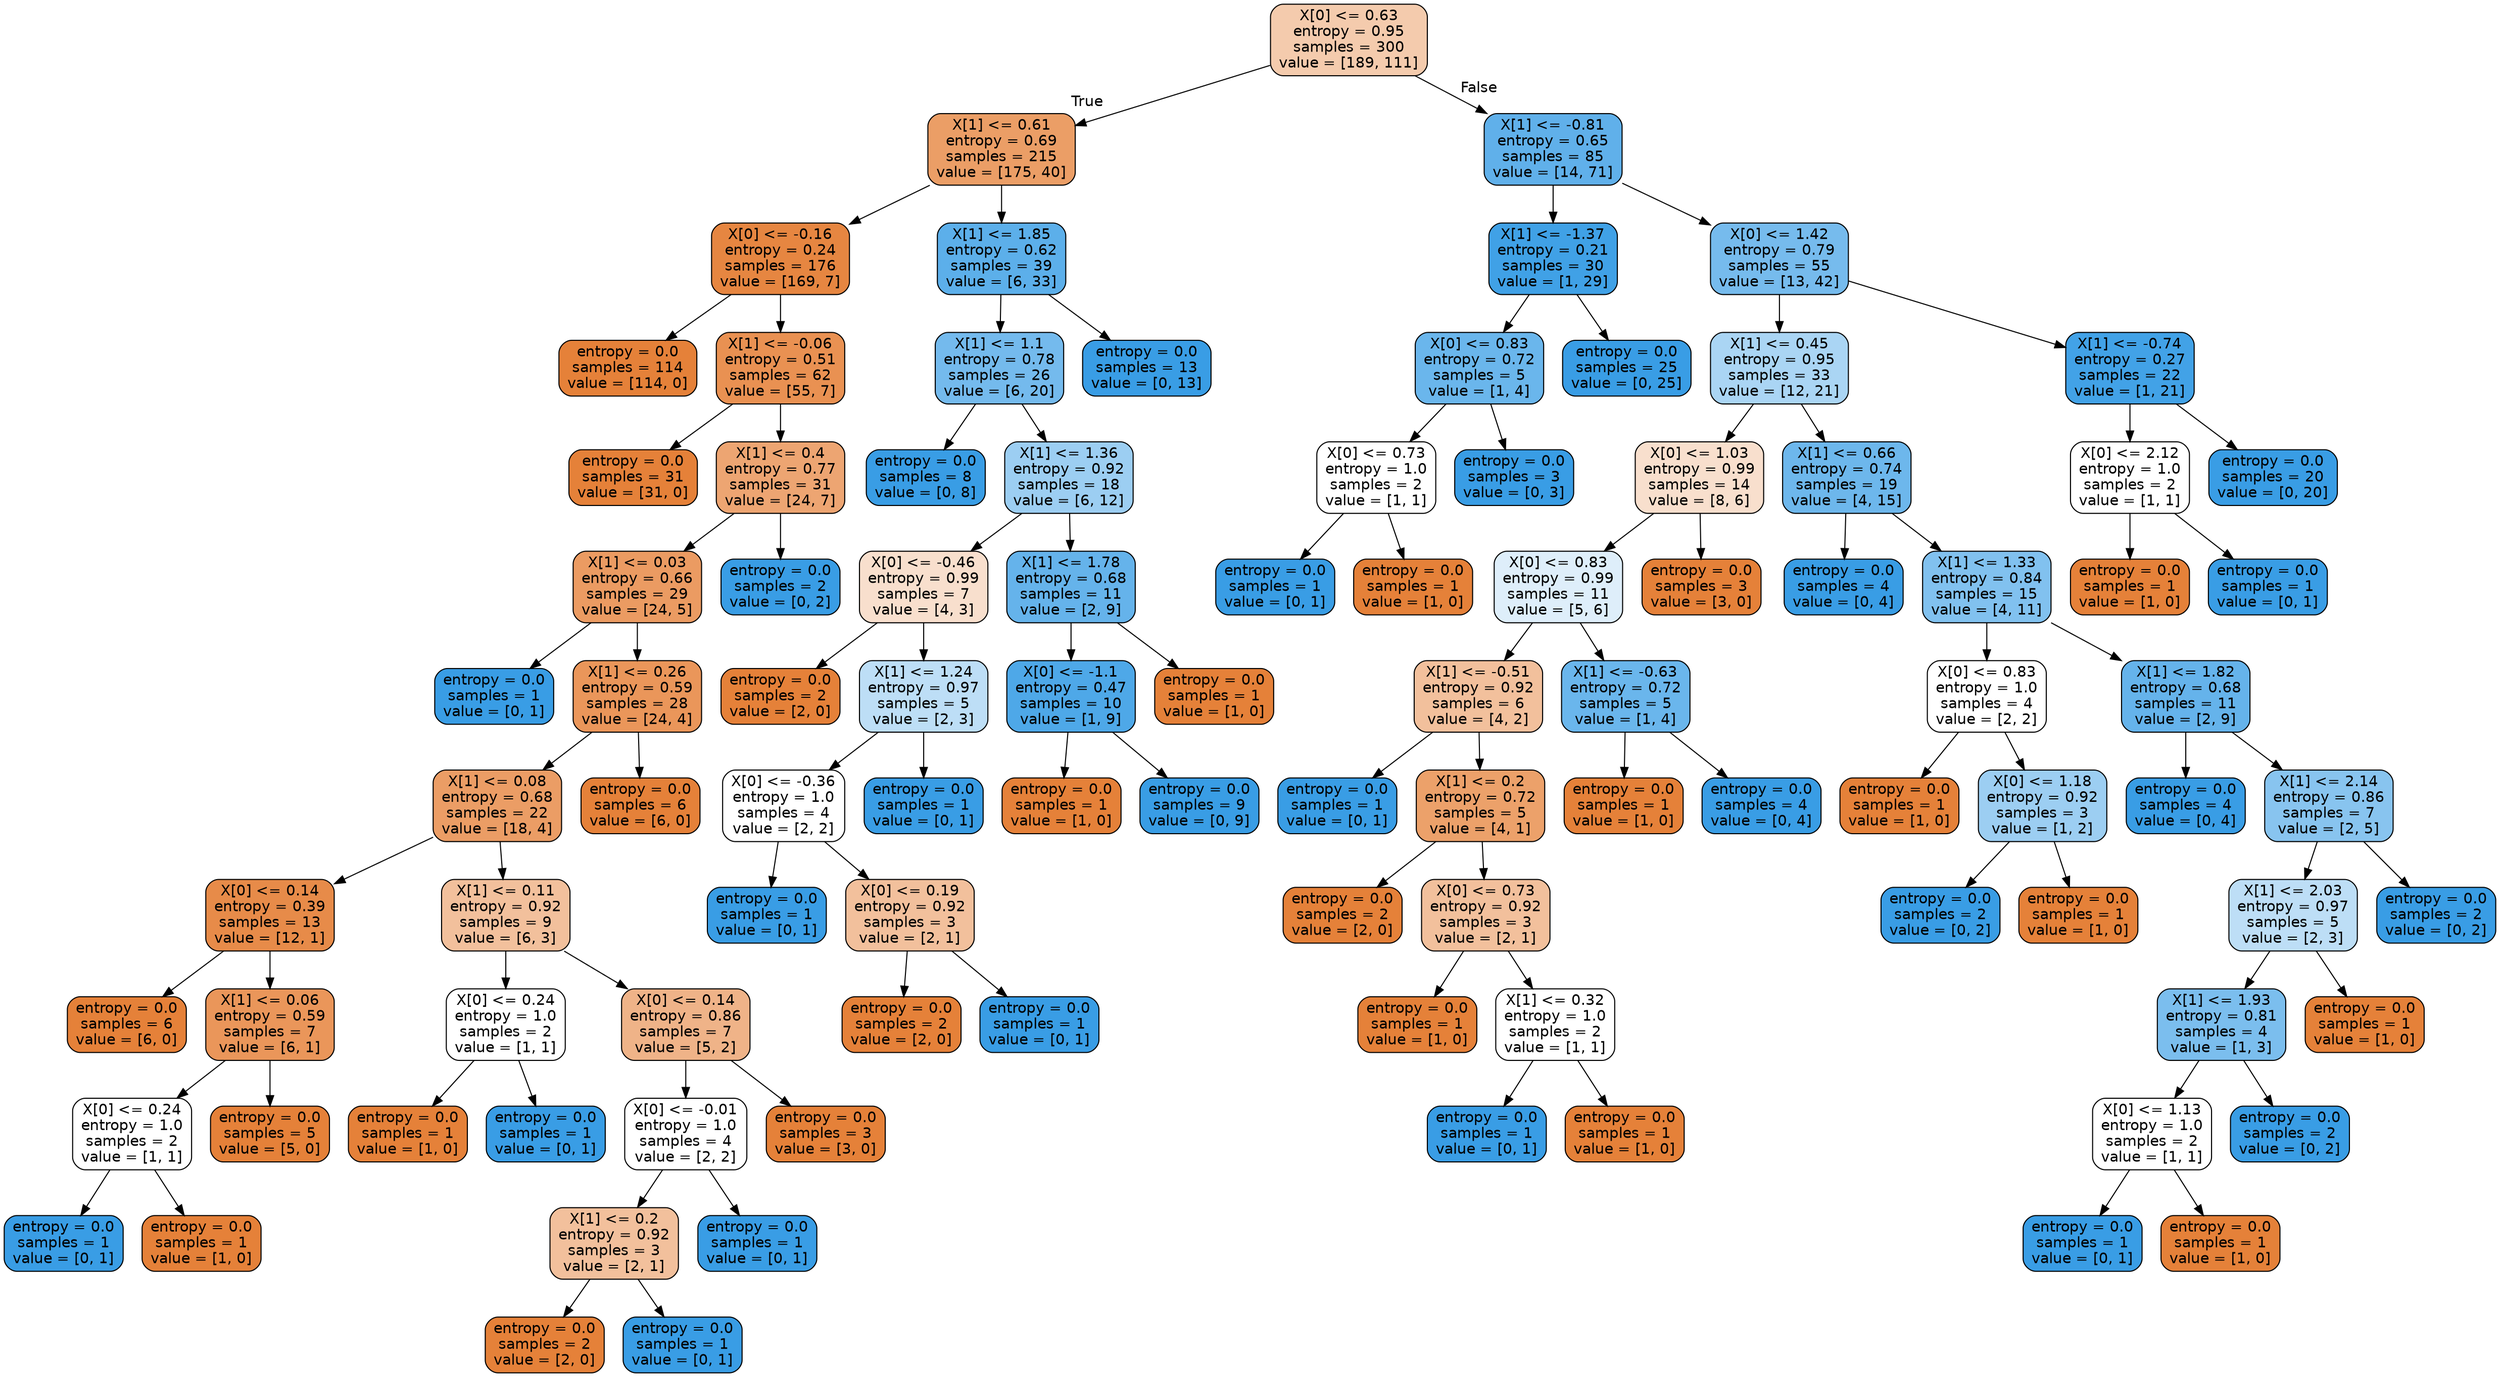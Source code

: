 digraph Tree {
node [shape=box, style="filled, rounded", color="black", fontname=helvetica] ;
edge [fontname=helvetica] ;
0 [label="X[0] <= 0.63\nentropy = 0.95\nsamples = 300\nvalue = [189, 111]", fillcolor="#e5813969"] ;
1 [label="X[1] <= 0.61\nentropy = 0.69\nsamples = 215\nvalue = [175, 40]", fillcolor="#e58139c5"] ;
0 -> 1 [labeldistance=2.5, labelangle=45, headlabel="True"] ;
2 [label="X[0] <= -0.16\nentropy = 0.24\nsamples = 176\nvalue = [169, 7]", fillcolor="#e58139f4"] ;
1 -> 2 ;
3 [label="entropy = 0.0\nsamples = 114\nvalue = [114, 0]", fillcolor="#e58139ff"] ;
2 -> 3 ;
4 [label="X[1] <= -0.06\nentropy = 0.51\nsamples = 62\nvalue = [55, 7]", fillcolor="#e58139df"] ;
2 -> 4 ;
5 [label="entropy = 0.0\nsamples = 31\nvalue = [31, 0]", fillcolor="#e58139ff"] ;
4 -> 5 ;
6 [label="X[1] <= 0.4\nentropy = 0.77\nsamples = 31\nvalue = [24, 7]", fillcolor="#e58139b5"] ;
4 -> 6 ;
7 [label="X[1] <= 0.03\nentropy = 0.66\nsamples = 29\nvalue = [24, 5]", fillcolor="#e58139ca"] ;
6 -> 7 ;
8 [label="entropy = 0.0\nsamples = 1\nvalue = [0, 1]", fillcolor="#399de5ff"] ;
7 -> 8 ;
9 [label="X[1] <= 0.26\nentropy = 0.59\nsamples = 28\nvalue = [24, 4]", fillcolor="#e58139d4"] ;
7 -> 9 ;
10 [label="X[1] <= 0.08\nentropy = 0.68\nsamples = 22\nvalue = [18, 4]", fillcolor="#e58139c6"] ;
9 -> 10 ;
11 [label="X[0] <= 0.14\nentropy = 0.39\nsamples = 13\nvalue = [12, 1]", fillcolor="#e58139ea"] ;
10 -> 11 ;
12 [label="entropy = 0.0\nsamples = 6\nvalue = [6, 0]", fillcolor="#e58139ff"] ;
11 -> 12 ;
13 [label="X[1] <= 0.06\nentropy = 0.59\nsamples = 7\nvalue = [6, 1]", fillcolor="#e58139d4"] ;
11 -> 13 ;
14 [label="X[0] <= 0.24\nentropy = 1.0\nsamples = 2\nvalue = [1, 1]", fillcolor="#e5813900"] ;
13 -> 14 ;
15 [label="entropy = 0.0\nsamples = 1\nvalue = [0, 1]", fillcolor="#399de5ff"] ;
14 -> 15 ;
16 [label="entropy = 0.0\nsamples = 1\nvalue = [1, 0]", fillcolor="#e58139ff"] ;
14 -> 16 ;
17 [label="entropy = 0.0\nsamples = 5\nvalue = [5, 0]", fillcolor="#e58139ff"] ;
13 -> 17 ;
18 [label="X[1] <= 0.11\nentropy = 0.92\nsamples = 9\nvalue = [6, 3]", fillcolor="#e581397f"] ;
10 -> 18 ;
19 [label="X[0] <= 0.24\nentropy = 1.0\nsamples = 2\nvalue = [1, 1]", fillcolor="#e5813900"] ;
18 -> 19 ;
20 [label="entropy = 0.0\nsamples = 1\nvalue = [1, 0]", fillcolor="#e58139ff"] ;
19 -> 20 ;
21 [label="entropy = 0.0\nsamples = 1\nvalue = [0, 1]", fillcolor="#399de5ff"] ;
19 -> 21 ;
22 [label="X[0] <= 0.14\nentropy = 0.86\nsamples = 7\nvalue = [5, 2]", fillcolor="#e5813999"] ;
18 -> 22 ;
23 [label="X[0] <= -0.01\nentropy = 1.0\nsamples = 4\nvalue = [2, 2]", fillcolor="#e5813900"] ;
22 -> 23 ;
24 [label="X[1] <= 0.2\nentropy = 0.92\nsamples = 3\nvalue = [2, 1]", fillcolor="#e581397f"] ;
23 -> 24 ;
25 [label="entropy = 0.0\nsamples = 2\nvalue = [2, 0]", fillcolor="#e58139ff"] ;
24 -> 25 ;
26 [label="entropy = 0.0\nsamples = 1\nvalue = [0, 1]", fillcolor="#399de5ff"] ;
24 -> 26 ;
27 [label="entropy = 0.0\nsamples = 1\nvalue = [0, 1]", fillcolor="#399de5ff"] ;
23 -> 27 ;
28 [label="entropy = 0.0\nsamples = 3\nvalue = [3, 0]", fillcolor="#e58139ff"] ;
22 -> 28 ;
29 [label="entropy = 0.0\nsamples = 6\nvalue = [6, 0]", fillcolor="#e58139ff"] ;
9 -> 29 ;
30 [label="entropy = 0.0\nsamples = 2\nvalue = [0, 2]", fillcolor="#399de5ff"] ;
6 -> 30 ;
31 [label="X[1] <= 1.85\nentropy = 0.62\nsamples = 39\nvalue = [6, 33]", fillcolor="#399de5d1"] ;
1 -> 31 ;
32 [label="X[1] <= 1.1\nentropy = 0.78\nsamples = 26\nvalue = [6, 20]", fillcolor="#399de5b3"] ;
31 -> 32 ;
33 [label="entropy = 0.0\nsamples = 8\nvalue = [0, 8]", fillcolor="#399de5ff"] ;
32 -> 33 ;
34 [label="X[1] <= 1.36\nentropy = 0.92\nsamples = 18\nvalue = [6, 12]", fillcolor="#399de57f"] ;
32 -> 34 ;
35 [label="X[0] <= -0.46\nentropy = 0.99\nsamples = 7\nvalue = [4, 3]", fillcolor="#e5813940"] ;
34 -> 35 ;
36 [label="entropy = 0.0\nsamples = 2\nvalue = [2, 0]", fillcolor="#e58139ff"] ;
35 -> 36 ;
37 [label="X[1] <= 1.24\nentropy = 0.97\nsamples = 5\nvalue = [2, 3]", fillcolor="#399de555"] ;
35 -> 37 ;
38 [label="X[0] <= -0.36\nentropy = 1.0\nsamples = 4\nvalue = [2, 2]", fillcolor="#e5813900"] ;
37 -> 38 ;
39 [label="entropy = 0.0\nsamples = 1\nvalue = [0, 1]", fillcolor="#399de5ff"] ;
38 -> 39 ;
40 [label="X[0] <= 0.19\nentropy = 0.92\nsamples = 3\nvalue = [2, 1]", fillcolor="#e581397f"] ;
38 -> 40 ;
41 [label="entropy = 0.0\nsamples = 2\nvalue = [2, 0]", fillcolor="#e58139ff"] ;
40 -> 41 ;
42 [label="entropy = 0.0\nsamples = 1\nvalue = [0, 1]", fillcolor="#399de5ff"] ;
40 -> 42 ;
43 [label="entropy = 0.0\nsamples = 1\nvalue = [0, 1]", fillcolor="#399de5ff"] ;
37 -> 43 ;
44 [label="X[1] <= 1.78\nentropy = 0.68\nsamples = 11\nvalue = [2, 9]", fillcolor="#399de5c6"] ;
34 -> 44 ;
45 [label="X[0] <= -1.1\nentropy = 0.47\nsamples = 10\nvalue = [1, 9]", fillcolor="#399de5e3"] ;
44 -> 45 ;
46 [label="entropy = 0.0\nsamples = 1\nvalue = [1, 0]", fillcolor="#e58139ff"] ;
45 -> 46 ;
47 [label="entropy = 0.0\nsamples = 9\nvalue = [0, 9]", fillcolor="#399de5ff"] ;
45 -> 47 ;
48 [label="entropy = 0.0\nsamples = 1\nvalue = [1, 0]", fillcolor="#e58139ff"] ;
44 -> 48 ;
49 [label="entropy = 0.0\nsamples = 13\nvalue = [0, 13]", fillcolor="#399de5ff"] ;
31 -> 49 ;
50 [label="X[1] <= -0.81\nentropy = 0.65\nsamples = 85\nvalue = [14, 71]", fillcolor="#399de5cd"] ;
0 -> 50 [labeldistance=2.5, labelangle=-45, headlabel="False"] ;
51 [label="X[1] <= -1.37\nentropy = 0.21\nsamples = 30\nvalue = [1, 29]", fillcolor="#399de5f6"] ;
50 -> 51 ;
52 [label="X[0] <= 0.83\nentropy = 0.72\nsamples = 5\nvalue = [1, 4]", fillcolor="#399de5bf"] ;
51 -> 52 ;
53 [label="X[0] <= 0.73\nentropy = 1.0\nsamples = 2\nvalue = [1, 1]", fillcolor="#e5813900"] ;
52 -> 53 ;
54 [label="entropy = 0.0\nsamples = 1\nvalue = [0, 1]", fillcolor="#399de5ff"] ;
53 -> 54 ;
55 [label="entropy = 0.0\nsamples = 1\nvalue = [1, 0]", fillcolor="#e58139ff"] ;
53 -> 55 ;
56 [label="entropy = 0.0\nsamples = 3\nvalue = [0, 3]", fillcolor="#399de5ff"] ;
52 -> 56 ;
57 [label="entropy = 0.0\nsamples = 25\nvalue = [0, 25]", fillcolor="#399de5ff"] ;
51 -> 57 ;
58 [label="X[0] <= 1.42\nentropy = 0.79\nsamples = 55\nvalue = [13, 42]", fillcolor="#399de5b0"] ;
50 -> 58 ;
59 [label="X[1] <= 0.45\nentropy = 0.95\nsamples = 33\nvalue = [12, 21]", fillcolor="#399de56d"] ;
58 -> 59 ;
60 [label="X[0] <= 1.03\nentropy = 0.99\nsamples = 14\nvalue = [8, 6]", fillcolor="#e5813940"] ;
59 -> 60 ;
61 [label="X[0] <= 0.83\nentropy = 0.99\nsamples = 11\nvalue = [5, 6]", fillcolor="#399de52a"] ;
60 -> 61 ;
62 [label="X[1] <= -0.51\nentropy = 0.92\nsamples = 6\nvalue = [4, 2]", fillcolor="#e581397f"] ;
61 -> 62 ;
63 [label="entropy = 0.0\nsamples = 1\nvalue = [0, 1]", fillcolor="#399de5ff"] ;
62 -> 63 ;
64 [label="X[1] <= 0.2\nentropy = 0.72\nsamples = 5\nvalue = [4, 1]", fillcolor="#e58139bf"] ;
62 -> 64 ;
65 [label="entropy = 0.0\nsamples = 2\nvalue = [2, 0]", fillcolor="#e58139ff"] ;
64 -> 65 ;
66 [label="X[0] <= 0.73\nentropy = 0.92\nsamples = 3\nvalue = [2, 1]", fillcolor="#e581397f"] ;
64 -> 66 ;
67 [label="entropy = 0.0\nsamples = 1\nvalue = [1, 0]", fillcolor="#e58139ff"] ;
66 -> 67 ;
68 [label="X[1] <= 0.32\nentropy = 1.0\nsamples = 2\nvalue = [1, 1]", fillcolor="#e5813900"] ;
66 -> 68 ;
69 [label="entropy = 0.0\nsamples = 1\nvalue = [0, 1]", fillcolor="#399de5ff"] ;
68 -> 69 ;
70 [label="entropy = 0.0\nsamples = 1\nvalue = [1, 0]", fillcolor="#e58139ff"] ;
68 -> 70 ;
71 [label="X[1] <= -0.63\nentropy = 0.72\nsamples = 5\nvalue = [1, 4]", fillcolor="#399de5bf"] ;
61 -> 71 ;
72 [label="entropy = 0.0\nsamples = 1\nvalue = [1, 0]", fillcolor="#e58139ff"] ;
71 -> 72 ;
73 [label="entropy = 0.0\nsamples = 4\nvalue = [0, 4]", fillcolor="#399de5ff"] ;
71 -> 73 ;
74 [label="entropy = 0.0\nsamples = 3\nvalue = [3, 0]", fillcolor="#e58139ff"] ;
60 -> 74 ;
75 [label="X[1] <= 0.66\nentropy = 0.74\nsamples = 19\nvalue = [4, 15]", fillcolor="#399de5bb"] ;
59 -> 75 ;
76 [label="entropy = 0.0\nsamples = 4\nvalue = [0, 4]", fillcolor="#399de5ff"] ;
75 -> 76 ;
77 [label="X[1] <= 1.33\nentropy = 0.84\nsamples = 15\nvalue = [4, 11]", fillcolor="#399de5a2"] ;
75 -> 77 ;
78 [label="X[0] <= 0.83\nentropy = 1.0\nsamples = 4\nvalue = [2, 2]", fillcolor="#e5813900"] ;
77 -> 78 ;
79 [label="entropy = 0.0\nsamples = 1\nvalue = [1, 0]", fillcolor="#e58139ff"] ;
78 -> 79 ;
80 [label="X[0] <= 1.18\nentropy = 0.92\nsamples = 3\nvalue = [1, 2]", fillcolor="#399de57f"] ;
78 -> 80 ;
81 [label="entropy = 0.0\nsamples = 2\nvalue = [0, 2]", fillcolor="#399de5ff"] ;
80 -> 81 ;
82 [label="entropy = 0.0\nsamples = 1\nvalue = [1, 0]", fillcolor="#e58139ff"] ;
80 -> 82 ;
83 [label="X[1] <= 1.82\nentropy = 0.68\nsamples = 11\nvalue = [2, 9]", fillcolor="#399de5c6"] ;
77 -> 83 ;
84 [label="entropy = 0.0\nsamples = 4\nvalue = [0, 4]", fillcolor="#399de5ff"] ;
83 -> 84 ;
85 [label="X[1] <= 2.14\nentropy = 0.86\nsamples = 7\nvalue = [2, 5]", fillcolor="#399de599"] ;
83 -> 85 ;
86 [label="X[1] <= 2.03\nentropy = 0.97\nsamples = 5\nvalue = [2, 3]", fillcolor="#399de555"] ;
85 -> 86 ;
87 [label="X[1] <= 1.93\nentropy = 0.81\nsamples = 4\nvalue = [1, 3]", fillcolor="#399de5aa"] ;
86 -> 87 ;
88 [label="X[0] <= 1.13\nentropy = 1.0\nsamples = 2\nvalue = [1, 1]", fillcolor="#e5813900"] ;
87 -> 88 ;
89 [label="entropy = 0.0\nsamples = 1\nvalue = [0, 1]", fillcolor="#399de5ff"] ;
88 -> 89 ;
90 [label="entropy = 0.0\nsamples = 1\nvalue = [1, 0]", fillcolor="#e58139ff"] ;
88 -> 90 ;
91 [label="entropy = 0.0\nsamples = 2\nvalue = [0, 2]", fillcolor="#399de5ff"] ;
87 -> 91 ;
92 [label="entropy = 0.0\nsamples = 1\nvalue = [1, 0]", fillcolor="#e58139ff"] ;
86 -> 92 ;
93 [label="entropy = 0.0\nsamples = 2\nvalue = [0, 2]", fillcolor="#399de5ff"] ;
85 -> 93 ;
94 [label="X[1] <= -0.74\nentropy = 0.27\nsamples = 22\nvalue = [1, 21]", fillcolor="#399de5f3"] ;
58 -> 94 ;
95 [label="X[0] <= 2.12\nentropy = 1.0\nsamples = 2\nvalue = [1, 1]", fillcolor="#e5813900"] ;
94 -> 95 ;
96 [label="entropy = 0.0\nsamples = 1\nvalue = [1, 0]", fillcolor="#e58139ff"] ;
95 -> 96 ;
97 [label="entropy = 0.0\nsamples = 1\nvalue = [0, 1]", fillcolor="#399de5ff"] ;
95 -> 97 ;
98 [label="entropy = 0.0\nsamples = 20\nvalue = [0, 20]", fillcolor="#399de5ff"] ;
94 -> 98 ;
}